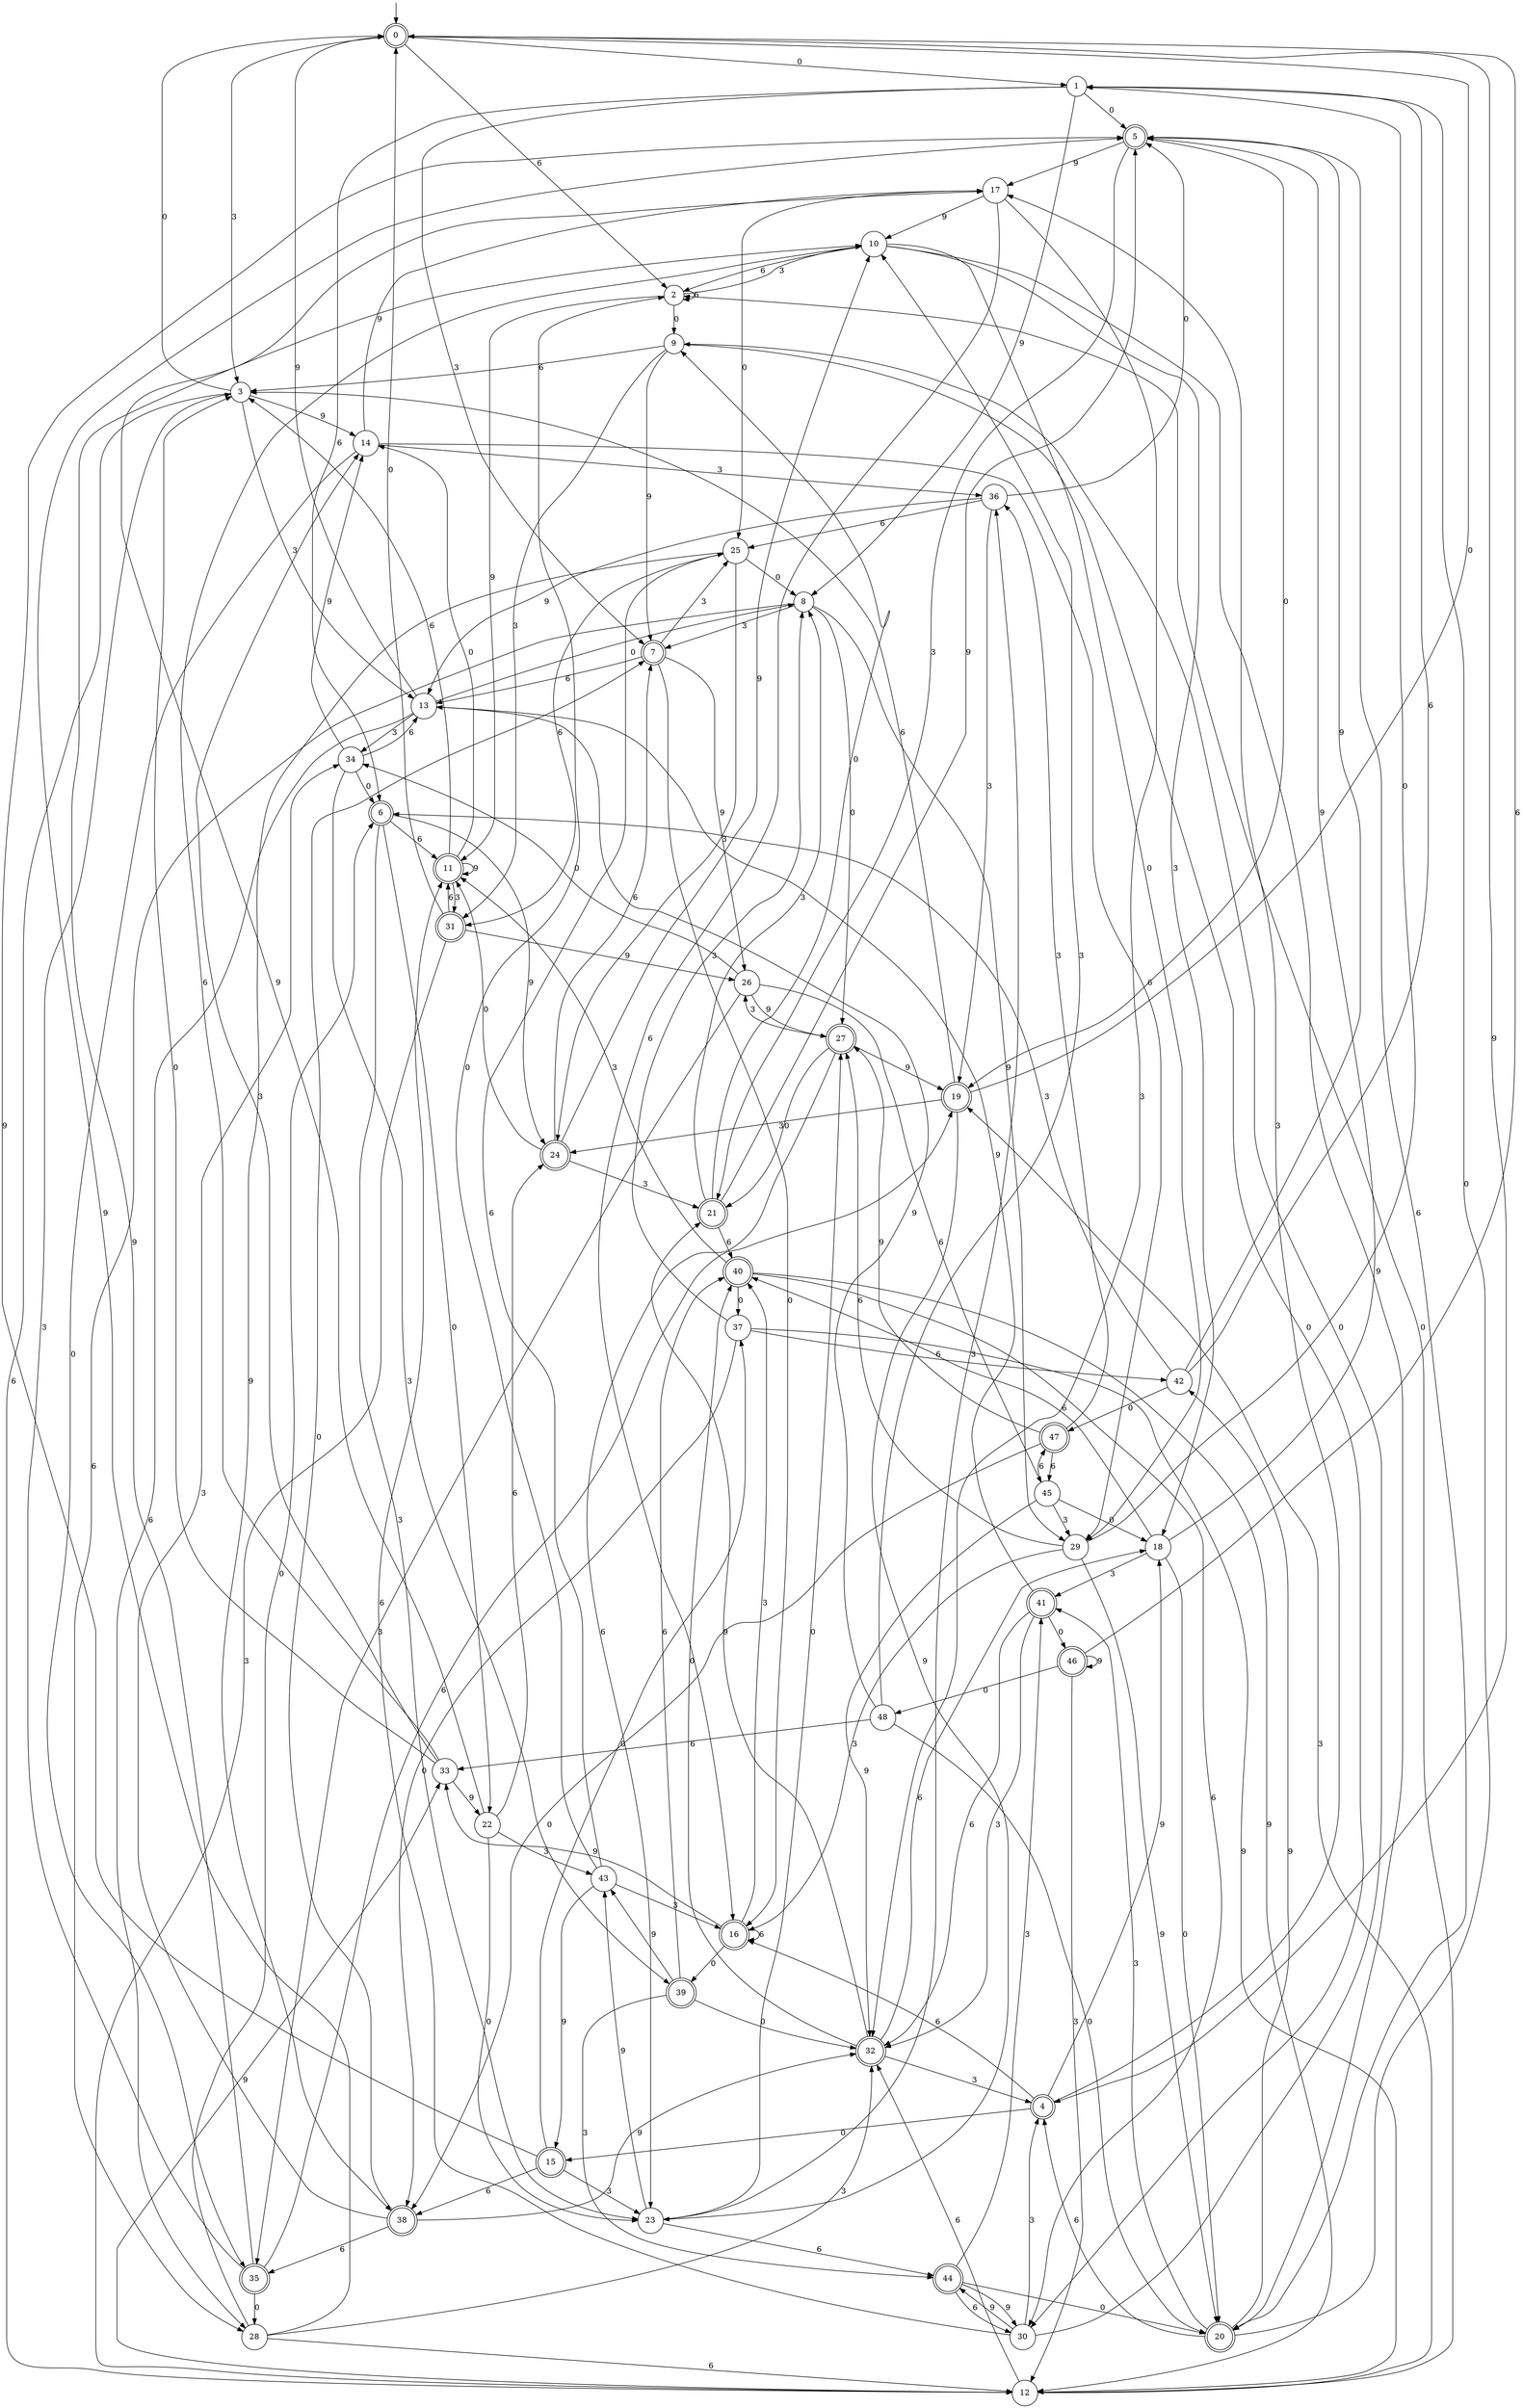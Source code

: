 digraph g {

	s0 [shape="doublecircle" label="0"];
	s1 [shape="circle" label="1"];
	s2 [shape="circle" label="2"];
	s3 [shape="circle" label="3"];
	s4 [shape="doublecircle" label="4"];
	s5 [shape="doublecircle" label="5"];
	s6 [shape="doublecircle" label="6"];
	s7 [shape="doublecircle" label="7"];
	s8 [shape="circle" label="8"];
	s9 [shape="circle" label="9"];
	s10 [shape="circle" label="10"];
	s11 [shape="doublecircle" label="11"];
	s12 [shape="circle" label="12"];
	s13 [shape="circle" label="13"];
	s14 [shape="circle" label="14"];
	s15 [shape="doublecircle" label="15"];
	s16 [shape="doublecircle" label="16"];
	s17 [shape="circle" label="17"];
	s18 [shape="circle" label="18"];
	s19 [shape="doublecircle" label="19"];
	s20 [shape="doublecircle" label="20"];
	s21 [shape="doublecircle" label="21"];
	s22 [shape="circle" label="22"];
	s23 [shape="circle" label="23"];
	s24 [shape="doublecircle" label="24"];
	s25 [shape="circle" label="25"];
	s26 [shape="circle" label="26"];
	s27 [shape="doublecircle" label="27"];
	s28 [shape="circle" label="28"];
	s29 [shape="circle" label="29"];
	s30 [shape="circle" label="30"];
	s31 [shape="doublecircle" label="31"];
	s32 [shape="doublecircle" label="32"];
	s33 [shape="circle" label="33"];
	s34 [shape="circle" label="34"];
	s35 [shape="doublecircle" label="35"];
	s36 [shape="circle" label="36"];
	s37 [shape="circle" label="37"];
	s38 [shape="doublecircle" label="38"];
	s39 [shape="doublecircle" label="39"];
	s40 [shape="doublecircle" label="40"];
	s41 [shape="doublecircle" label="41"];
	s42 [shape="circle" label="42"];
	s43 [shape="circle" label="43"];
	s44 [shape="doublecircle" label="44"];
	s45 [shape="circle" label="45"];
	s46 [shape="doublecircle" label="46"];
	s47 [shape="doublecircle" label="47"];
	s48 [shape="circle" label="48"];
	s0 -> s1 [label="0"];
	s0 -> s2 [label="6"];
	s0 -> s3 [label="3"];
	s0 -> s4 [label="9"];
	s1 -> s5 [label="0"];
	s1 -> s6 [label="6"];
	s1 -> s7 [label="3"];
	s1 -> s8 [label="9"];
	s2 -> s9 [label="0"];
	s2 -> s2 [label="6"];
	s2 -> s10 [label="3"];
	s2 -> s11 [label="9"];
	s3 -> s0 [label="0"];
	s3 -> s12 [label="6"];
	s3 -> s13 [label="3"];
	s3 -> s14 [label="9"];
	s4 -> s15 [label="0"];
	s4 -> s16 [label="6"];
	s4 -> s17 [label="3"];
	s4 -> s18 [label="9"];
	s5 -> s19 [label="0"];
	s5 -> s20 [label="6"];
	s5 -> s21 [label="3"];
	s5 -> s17 [label="9"];
	s6 -> s22 [label="0"];
	s6 -> s11 [label="6"];
	s6 -> s23 [label="3"];
	s6 -> s24 [label="9"];
	s7 -> s16 [label="0"];
	s7 -> s13 [label="6"];
	s7 -> s25 [label="3"];
	s7 -> s26 [label="9"];
	s8 -> s27 [label="0"];
	s8 -> s28 [label="6"];
	s8 -> s7 [label="3"];
	s8 -> s29 [label="9"];
	s9 -> s30 [label="0"];
	s9 -> s3 [label="6"];
	s9 -> s31 [label="3"];
	s9 -> s7 [label="9"];
	s10 -> s29 [label="0"];
	s10 -> s2 [label="6"];
	s10 -> s18 [label="3"];
	s10 -> s20 [label="9"];
	s11 -> s14 [label="0"];
	s11 -> s3 [label="6"];
	s11 -> s31 [label="3"];
	s11 -> s11 [label="9"];
	s12 -> s2 [label="0"];
	s12 -> s32 [label="6"];
	s12 -> s19 [label="3"];
	s12 -> s33 [label="9"];
	s13 -> s8 [label="0"];
	s13 -> s28 [label="6"];
	s13 -> s34 [label="3"];
	s13 -> s0 [label="9"];
	s14 -> s35 [label="0"];
	s14 -> s29 [label="6"];
	s14 -> s36 [label="3"];
	s14 -> s17 [label="9"];
	s15 -> s37 [label="0"];
	s15 -> s38 [label="6"];
	s15 -> s23 [label="3"];
	s15 -> s5 [label="9"];
	s16 -> s39 [label="0"];
	s16 -> s16 [label="6"];
	s16 -> s40 [label="3"];
	s16 -> s33 [label="9"];
	s17 -> s25 [label="0"];
	s17 -> s16 [label="6"];
	s17 -> s32 [label="3"];
	s17 -> s10 [label="9"];
	s18 -> s20 [label="0"];
	s18 -> s40 [label="6"];
	s18 -> s41 [label="3"];
	s18 -> s5 [label="9"];
	s19 -> s0 [label="0"];
	s19 -> s3 [label="6"];
	s19 -> s24 [label="3"];
	s19 -> s23 [label="9"];
	s20 -> s1 [label="0"];
	s20 -> s4 [label="6"];
	s20 -> s41 [label="3"];
	s20 -> s42 [label="9"];
	s21 -> s9 [label="0"];
	s21 -> s40 [label="6"];
	s21 -> s8 [label="3"];
	s21 -> s5 [label="9"];
	s22 -> s23 [label="0"];
	s22 -> s24 [label="6"];
	s22 -> s43 [label="3"];
	s22 -> s17 [label="9"];
	s23 -> s27 [label="0"];
	s23 -> s44 [label="6"];
	s23 -> s36 [label="3"];
	s23 -> s43 [label="9"];
	s24 -> s11 [label="0"];
	s24 -> s7 [label="6"];
	s24 -> s21 [label="3"];
	s24 -> s10 [label="9"];
	s25 -> s8 [label="0"];
	s25 -> s31 [label="6"];
	s25 -> s24 [label="3"];
	s25 -> s38 [label="9"];
	s26 -> s34 [label="0"];
	s26 -> s45 [label="6"];
	s26 -> s35 [label="3"];
	s26 -> s27 [label="9"];
	s27 -> s21 [label="0"];
	s27 -> s23 [label="6"];
	s27 -> s26 [label="3"];
	s27 -> s19 [label="9"];
	s28 -> s6 [label="0"];
	s28 -> s12 [label="6"];
	s28 -> s32 [label="3"];
	s28 -> s5 [label="9"];
	s29 -> s1 [label="0"];
	s29 -> s27 [label="6"];
	s29 -> s16 [label="3"];
	s29 -> s20 [label="9"];
	s30 -> s9 [label="0"];
	s30 -> s11 [label="6"];
	s30 -> s4 [label="3"];
	s30 -> s44 [label="9"];
	s31 -> s0 [label="0"];
	s31 -> s11 [label="6"];
	s31 -> s12 [label="3"];
	s31 -> s26 [label="9"];
	s32 -> s40 [label="0"];
	s32 -> s18 [label="6"];
	s32 -> s4 [label="3"];
	s32 -> s21 [label="9"];
	s33 -> s3 [label="0"];
	s33 -> s10 [label="6"];
	s33 -> s14 [label="3"];
	s33 -> s22 [label="9"];
	s34 -> s6 [label="0"];
	s34 -> s13 [label="6"];
	s34 -> s39 [label="3"];
	s34 -> s14 [label="9"];
	s35 -> s28 [label="0"];
	s35 -> s19 [label="6"];
	s35 -> s3 [label="3"];
	s35 -> s10 [label="9"];
	s36 -> s5 [label="0"];
	s36 -> s25 [label="6"];
	s36 -> s19 [label="3"];
	s36 -> s13 [label="9"];
	s37 -> s38 [label="0"];
	s37 -> s42 [label="6"];
	s37 -> s8 [label="3"];
	s37 -> s12 [label="9"];
	s38 -> s7 [label="0"];
	s38 -> s35 [label="6"];
	s38 -> s34 [label="3"];
	s38 -> s32 [label="9"];
	s39 -> s32 [label="0"];
	s39 -> s40 [label="6"];
	s39 -> s44 [label="3"];
	s39 -> s43 [label="9"];
	s40 -> s37 [label="0"];
	s40 -> s30 [label="6"];
	s40 -> s11 [label="3"];
	s40 -> s12 [label="9"];
	s41 -> s46 [label="0"];
	s41 -> s32 [label="6"];
	s41 -> s32 [label="3"];
	s41 -> s13 [label="9"];
	s42 -> s47 [label="0"];
	s42 -> s1 [label="6"];
	s42 -> s6 [label="3"];
	s42 -> s5 [label="9"];
	s43 -> s2 [label="0"];
	s43 -> s25 [label="6"];
	s43 -> s16 [label="3"];
	s43 -> s15 [label="9"];
	s44 -> s20 [label="0"];
	s44 -> s30 [label="6"];
	s44 -> s41 [label="3"];
	s44 -> s30 [label="9"];
	s45 -> s18 [label="0"];
	s45 -> s47 [label="6"];
	s45 -> s29 [label="3"];
	s45 -> s32 [label="9"];
	s46 -> s48 [label="0"];
	s46 -> s0 [label="6"];
	s46 -> s12 [label="3"];
	s46 -> s46 [label="9"];
	s47 -> s38 [label="0"];
	s47 -> s45 [label="6"];
	s47 -> s36 [label="3"];
	s47 -> s27 [label="9"];
	s48 -> s20 [label="0"];
	s48 -> s33 [label="6"];
	s48 -> s10 [label="3"];
	s48 -> s13 [label="9"];

__start0 [label="" shape="none" width="0" height="0"];
__start0 -> s0;

}

